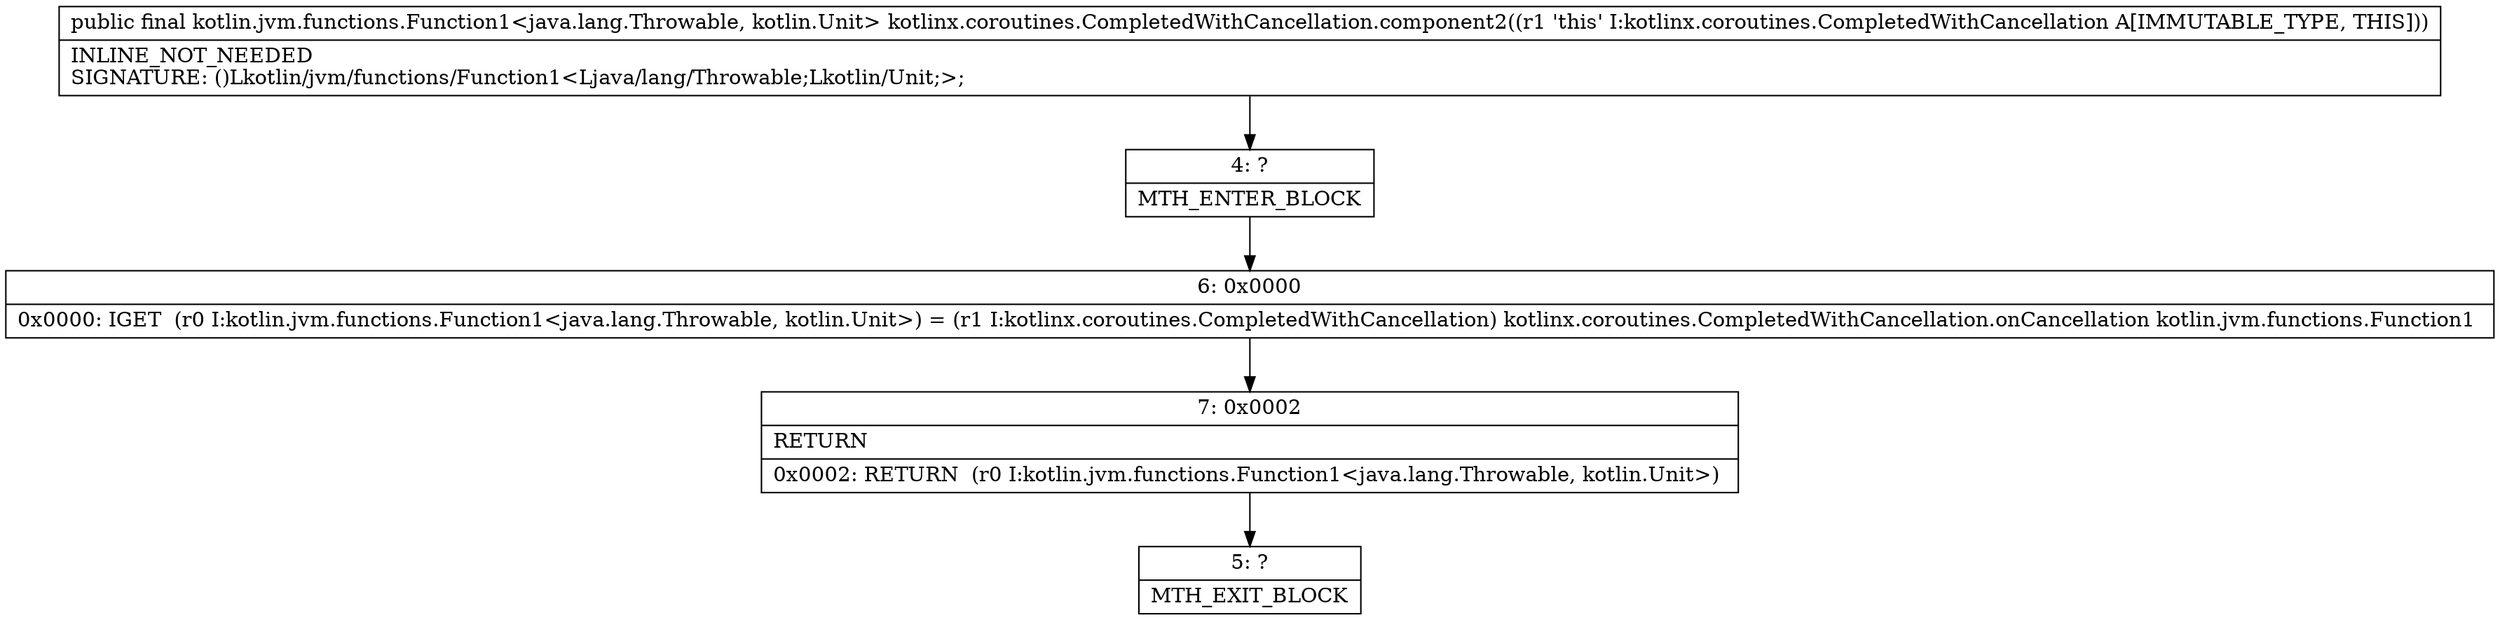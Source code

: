 digraph "CFG forkotlinx.coroutines.CompletedWithCancellation.component2()Lkotlin\/jvm\/functions\/Function1;" {
Node_4 [shape=record,label="{4\:\ ?|MTH_ENTER_BLOCK\l}"];
Node_6 [shape=record,label="{6\:\ 0x0000|0x0000: IGET  (r0 I:kotlin.jvm.functions.Function1\<java.lang.Throwable, kotlin.Unit\>) = (r1 I:kotlinx.coroutines.CompletedWithCancellation) kotlinx.coroutines.CompletedWithCancellation.onCancellation kotlin.jvm.functions.Function1 \l}"];
Node_7 [shape=record,label="{7\:\ 0x0002|RETURN\l|0x0002: RETURN  (r0 I:kotlin.jvm.functions.Function1\<java.lang.Throwable, kotlin.Unit\>) \l}"];
Node_5 [shape=record,label="{5\:\ ?|MTH_EXIT_BLOCK\l}"];
MethodNode[shape=record,label="{public final kotlin.jvm.functions.Function1\<java.lang.Throwable, kotlin.Unit\> kotlinx.coroutines.CompletedWithCancellation.component2((r1 'this' I:kotlinx.coroutines.CompletedWithCancellation A[IMMUTABLE_TYPE, THIS]))  | INLINE_NOT_NEEDED\lSIGNATURE: ()Lkotlin\/jvm\/functions\/Function1\<Ljava\/lang\/Throwable;Lkotlin\/Unit;\>;\l}"];
MethodNode -> Node_4;Node_4 -> Node_6;
Node_6 -> Node_7;
Node_7 -> Node_5;
}

